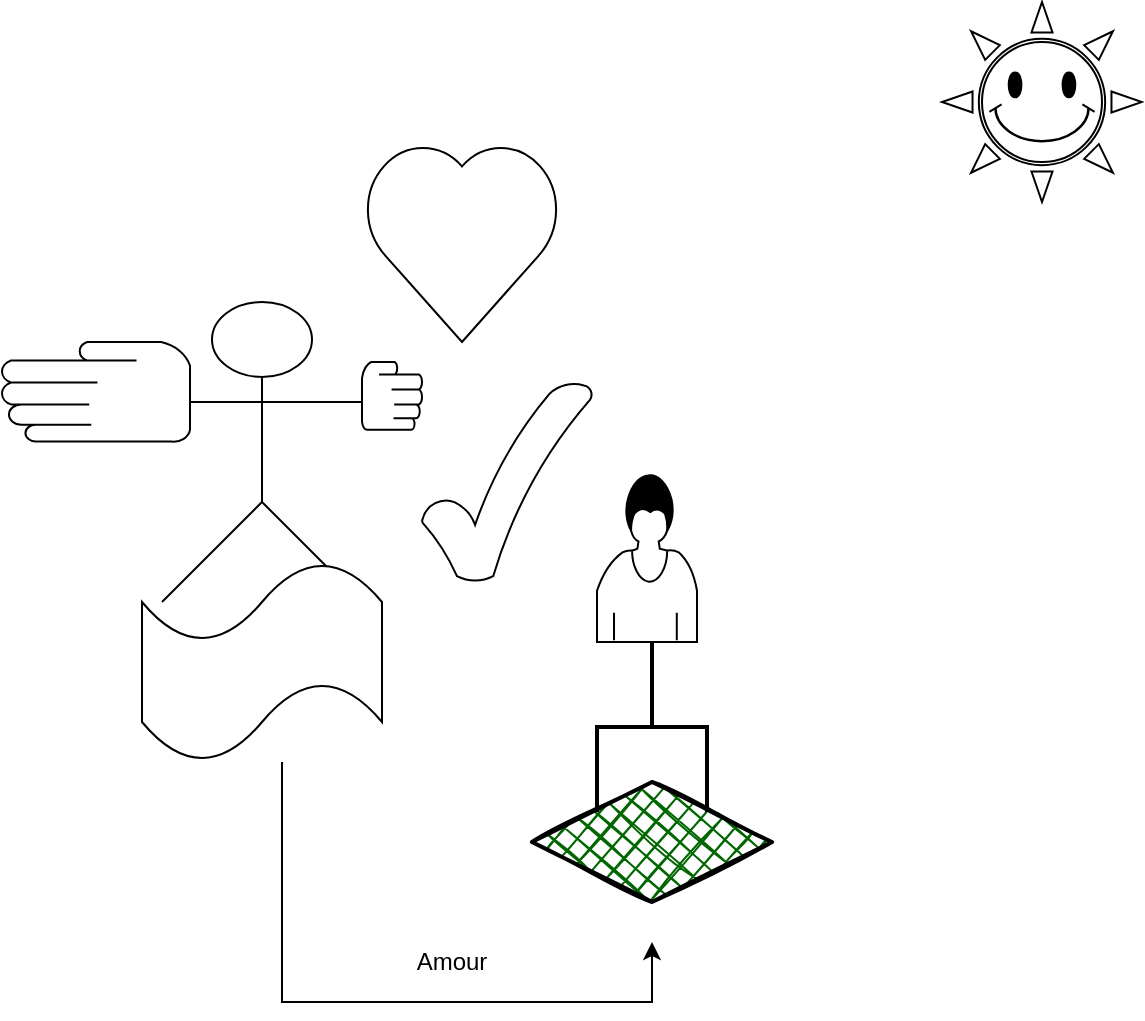 <mxfile version="14.2.2" type="device"><diagram id="wGb0NYzZ1u5dlyBGGQUQ" name="Page-1"><mxGraphModel dx="1038" dy="548" grid="1" gridSize="10" guides="1" tooltips="1" connect="1" arrows="1" fold="1" page="1" pageScale="1" pageWidth="827" pageHeight="1169" math="0" shadow="0"><root><mxCell id="0"/><mxCell id="1" parent="0"/><mxCell id="pZqdeP6kS7mgiStVEd-k-6" value="Actor" style="shape=umlActor;verticalLabelPosition=bottom;verticalAlign=top;html=1;outlineConnect=0;" vertex="1" parent="1"><mxGeometry x="330" y="160" width="100" height="150" as="geometry"/></mxCell><mxCell id="pZqdeP6kS7mgiStVEd-k-20" value="" style="edgeStyle=orthogonalEdgeStyle;rounded=0;orthogonalLoop=1;jettySize=auto;html=1;" edge="1" parent="1" source="pZqdeP6kS7mgiStVEd-k-7"><mxGeometry relative="1" as="geometry"><mxPoint x="575" y="480" as="targetPoint"/><Array as="points"><mxPoint x="390" y="510"/><mxPoint x="575" y="510"/></Array></mxGeometry></mxCell><mxCell id="pZqdeP6kS7mgiStVEd-k-7" value="" style="shape=tape;whiteSpace=wrap;html=1;" vertex="1" parent="1"><mxGeometry x="320" y="290" width="120" height="100" as="geometry"/></mxCell><mxCell id="pZqdeP6kS7mgiStVEd-k-8" value="" style="shape=mxgraph.bpmn.manual_task;html=1;outlineConnect=0;direction=east;" vertex="1" parent="1"><mxGeometry x="430" y="190" width="30" height="34" as="geometry"/></mxCell><mxCell id="pZqdeP6kS7mgiStVEd-k-9" value="" style="shape=mxgraph.bpmn.manual_task;html=1;outlineConnect=0;direction=east;flipH=1;" vertex="1" parent="1"><mxGeometry x="250" y="180" width="94" height="50" as="geometry"/></mxCell><mxCell id="pZqdeP6kS7mgiStVEd-k-10" value="" style="shape=mxgraph.bpmn.user_task;html=1;outlineConnect=0;" vertex="1" parent="1"><mxGeometry x="547.5" y="246" width="50" height="84" as="geometry"/></mxCell><mxCell id="pZqdeP6kS7mgiStVEd-k-11" value="" style="rhombus;whiteSpace=wrap;html=1;strokeWidth=2;fillWeight=-1;hachureGap=8;fillStyle=cross-hatch;fillColor=#006600;sketch=1;" vertex="1" parent="1"><mxGeometry x="515" y="400" width="120" height="60" as="geometry"/></mxCell><mxCell id="pZqdeP6kS7mgiStVEd-k-13" value="" style="verticalLabelPosition=bottom;verticalAlign=top;html=1;shape=mxgraph.basic.tick" vertex="1" parent="1"><mxGeometry x="460" y="200" width="85" height="100" as="geometry"/></mxCell><mxCell id="pZqdeP6kS7mgiStVEd-k-14" value="" style="verticalLabelPosition=bottom;verticalAlign=top;html=1;shape=mxgraph.basic.sun" vertex="1" parent="1"><mxGeometry x="720" y="10" width="100" height="100" as="geometry"/></mxCell><mxCell id="pZqdeP6kS7mgiStVEd-k-15" value="" style="verticalLabelPosition=bottom;verticalAlign=top;html=1;shape=mxgraph.basic.smiley" vertex="1" parent="1"><mxGeometry x="740" y="30" width="60" height="60" as="geometry"/></mxCell><mxCell id="pZqdeP6kS7mgiStVEd-k-16" value="" style="strokeWidth=2;html=1;shape=mxgraph.flowchart.annotation_2;align=left;labelPosition=right;pointerEvents=1;direction=south;" vertex="1" parent="1"><mxGeometry x="547.5" y="330" width="55" height="85" as="geometry"/></mxCell><mxCell id="pZqdeP6kS7mgiStVEd-k-17" value="" style="verticalLabelPosition=bottom;verticalAlign=top;html=1;shape=mxgraph.basic.heart" vertex="1" parent="1"><mxGeometry x="430" y="80" width="100" height="100" as="geometry"/></mxCell><mxCell id="pZqdeP6kS7mgiStVEd-k-21" value="Amour" style="text;html=1;strokeColor=none;fillColor=none;align=center;verticalAlign=middle;whiteSpace=wrap;rounded=0;" vertex="1" parent="1"><mxGeometry x="420" y="470" width="110" height="40" as="geometry"/></mxCell></root></mxGraphModel></diagram></mxfile>